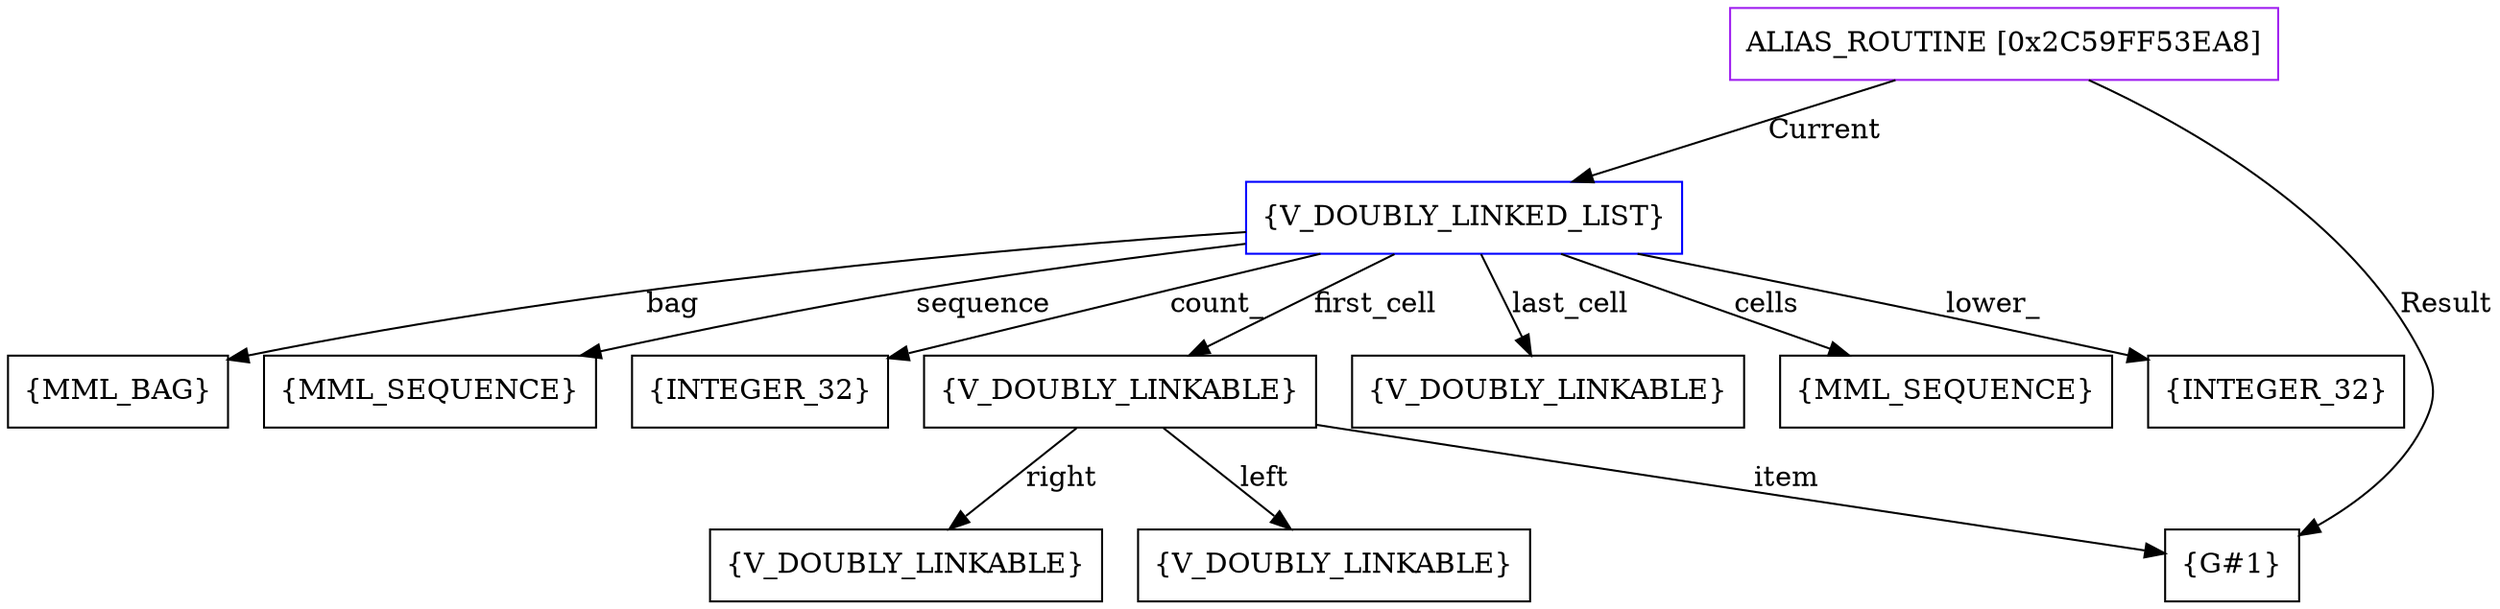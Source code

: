 digraph g {
	node [shape=box]
	b1[color=purple label=<ALIAS_ROUTINE [0x2C59FF53EA8]>]
	b2[color=blue label=<{V_DOUBLY_LINKED_LIST}>]
	b3[label=<{INTEGER_32}>]
	b4[label=<{MML_BAG}>]
	b5[label=<{MML_SEQUENCE}>]
	b6[label=<{INTEGER_32}>]
	b7[label=<{V_DOUBLY_LINKABLE}>]
	b8[label=<{G#1}>]
	b9[label=<{V_DOUBLY_LINKABLE}>]
	b10[label=<{V_DOUBLY_LINKABLE}>]
	b11[label=<{V_DOUBLY_LINKABLE}>]
	b12[label=<{MML_SEQUENCE}>]
	b1->b2[label=<Current>]
	b2->b3[label=<lower_>]
	b2->b4[label=<bag>]
	b2->b5[label=<sequence>]
	b2->b6[label=<count_>]
	b2->b7[label=<first_cell>]
	b7->b8[label=<item>]
	b7->b9[label=<right>]
	b7->b10[label=<left>]
	b2->b11[label=<last_cell>]
	b2->b12[label=<cells>]
	b1->b8[label=<Result>]
}

